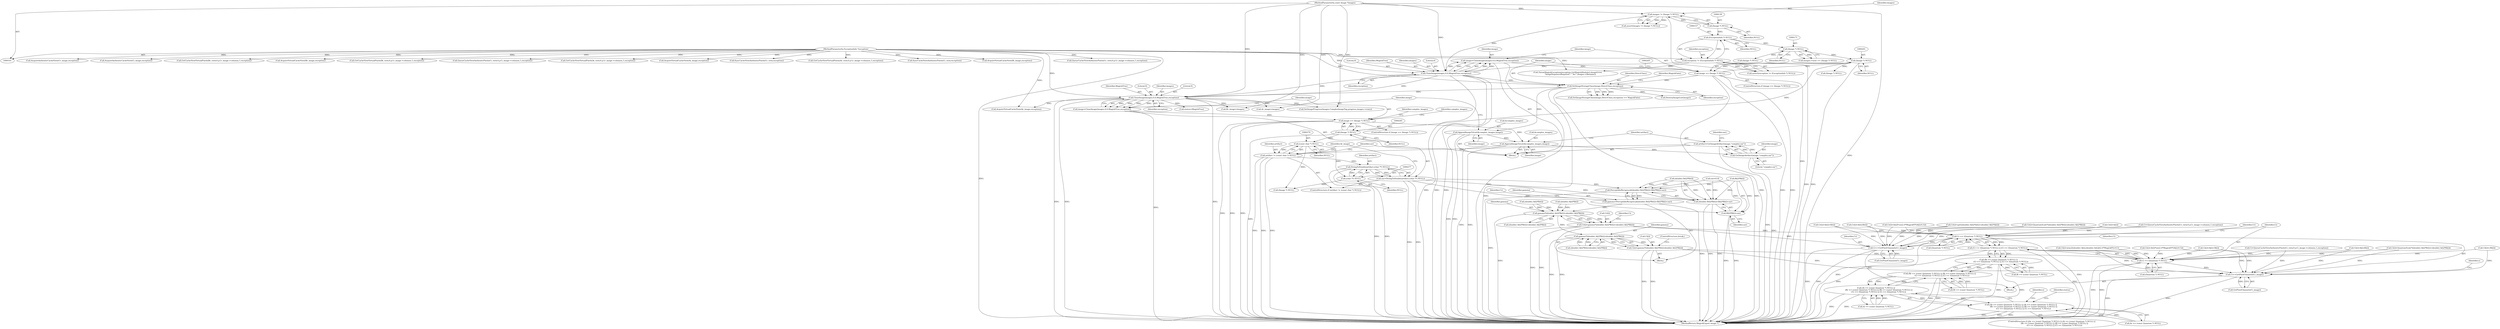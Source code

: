 digraph "0_ImageMagick_d5089971bd792311aaab5cb73460326d7ef7f32d@pointer" {
"1000274" [label="(Call,StringToDouble(artifact,(char **) NULL))"];
"1000267" [label="(Call,artifact != (const char *) NULL)"];
"1000258" [label="(Call,artifact=GetImageArtifact(image,\"complex:snr\"))"];
"1000260" [label="(Call,GetImageArtifact(image,\"complex:snr\"))"];
"1000254" [label="(Call,AppendImageToList(&complex_images,image))"];
"1000229" [label="(Call,AppendImageToList(&complex_images,image))"];
"1000209" [label="(Call,SetImageStorageClass(image,DirectClass,exception))"];
"1000198" [label="(Call,image == (Image *) NULL)"];
"1000189" [label="(Call,image=CloneImage(images,0,0,MagickTrue,exception))"];
"1000191" [label="(Call,CloneImage(images,0,0,MagickTrue,exception))"];
"1000127" [label="(Call,images != (Image *) NULL)"];
"1000102" [label="(MethodParameterIn,const Image *images)"];
"1000129" [label="(Call,(Image *) NULL)"];
"1000154" [label="(Call,exception != (ExceptionInfo *) NULL)"];
"1000104" [label="(MethodParameterIn,ExceptionInfo *exception)"];
"1000156" [label="(Call,(ExceptionInfo *) NULL)"];
"1000200" [label="(Call,(Image *) NULL)"];
"1000170" [label="(Call,(Image *) NULL)"];
"1000242" [label="(Call,image == (Image *) NULL)"];
"1000233" [label="(Call,image=CloneImage(images,0,0,MagickTrue,exception))"];
"1000235" [label="(Call,CloneImage(images,0,0,MagickTrue,exception))"];
"1000244" [label="(Call,(Image *) NULL)"];
"1000269" [label="(Call,(const char *) NULL)"];
"1000276" [label="(Call,(char **) NULL)"];
"1000272" [label="(Call,snr=StringToDouble(artifact,(char **) NULL))"];
"1000611" [label="(Call,PerceptibleReciprocal((double) Br[i]*Br[i]+Bi[i]*Bi[i]+snr))"];
"1000609" [label="(Call,gamma=PerceptibleReciprocal((double) Br[i]*Br[i]+Bi[i]*Bi[i]+snr))"];
"1000635" [label="(Call,gamma*((double) Ar[i]*Br[i]+(double) Ai[i]*Bi[i]))"];
"1000631" [label="(Call,Cr[i]=gamma*((double) Ar[i]*Br[i]+(double) Ai[i]*Bi[i]))"];
"1000517" [label="(Call,Cr == (Quantum *) NULL)"];
"1000516" [label="(Call,(Cr == (Quantum *) NULL) || (Ci == (Quantum *) NULL))"];
"1000510" [label="(Call,(Bi == (const Quantum *) NULL) ||\n        (Cr == (Quantum *) NULL) || (Ci == (Quantum *) NULL))"];
"1000504" [label="(Call,(Br == (const Quantum *) NULL) || (Bi == (const Quantum *) NULL) ||\n        (Cr == (Quantum *) NULL) || (Ci == (Quantum *) NULL))"];
"1000498" [label="(Call,(Ai == (const Quantum *) NULL) || \n        (Br == (const Quantum *) NULL) || (Bi == (const Quantum *) NULL) ||\n        (Cr == (Quantum *) NULL) || (Ci == (Quantum *) NULL))"];
"1000492" [label="(Call,(Ar == (const Quantum *) NULL) || (Ai == (const Quantum *) NULL) || \n        (Br == (const Quantum *) NULL) || (Bi == (const Quantum *) NULL) ||\n        (Cr == (Quantum *) NULL) || (Ci == (Quantum *) NULL))"];
"1000863" [label="(Call,Cr+=GetPixelChannels(Cr_image))"];
"1000660" [label="(Call,gamma*((double) Ai[i]*Br[i]-(double) Ar[i]*Bi[i]))"];
"1000656" [label="(Call,Ci[i]=gamma*((double) Ai[i]*Br[i]-(double) Ar[i]*Bi[i]))"];
"1000522" [label="(Call,Ci == (Quantum *) NULL)"];
"1000867" [label="(Call,Ci+=GetPixelChannels(Ci_image))"];
"1000612" [label="(Call,(double) Br[i]*Br[i]+Bi[i]*Bi[i]+snr)"];
"1000622" [label="(Call,Bi[i]*Bi[i]+snr)"];
"1000369" [label="(Call,AcquireVirtualCacheView(Ar_image,exception))"];
"1000607" [label="(Block,)"];
"1000471" [label="(Call,QueueCacheViewAuthenticPixels(Cr_view,0,y,Cr_image->columns,1,exception))"];
"1000239" [label="(Identifier,MagickTrue)"];
"1000303" [label="(Call,(Image *) NULL)"];
"1000273" [label="(Identifier,snr)"];
"1000193" [label="(Literal,0)"];
"1000951" [label="(MethodReturn,MagickExport Image *)"];
"1000272" [label="(Call,snr=StringToDouble(artifact,(char **) NULL))"];
"1000230" [label="(Call,&complex_images)"];
"1000498" [label="(Call,(Ai == (const Quantum *) NULL) || \n        (Br == (const Quantum *) NULL) || (Bi == (const Quantum *) NULL) ||\n        (Cr == (Quantum *) NULL) || (Ci == (Quantum *) NULL))"];
"1000499" [label="(Call,Ai == (const Quantum *) NULL)"];
"1000868" [label="(Identifier,Ci)"];
"1000275" [label="(Identifier,artifact)"];
"1000632" [label="(Call,Cr[i])"];
"1000635" [label="(Call,gamma*((double) Ar[i]*Br[i]+(double) Ai[i]*Bi[i]))"];
"1000519" [label="(Call,(Quantum *) NULL)"];
"1000209" [label="(Call,SetImageStorageClass(image,DirectClass,exception))"];
"1000235" [label="(Call,CloneImage(images,0,0,MagickTrue,exception))"];
"1000469" [label="(Call,Cr=QueueCacheViewAuthenticPixels(Cr_view,0,y,Cr_image->columns,1,exception))"];
"1000662" [label="(Call,(double) Ai[i]*Br[i]-(double) Ar[i]*Bi[i])"];
"1000534" [label="(Identifier,x)"];
"1000194" [label="(Literal,0)"];
"1000208" [label="(Call,SetImageStorageClass(image,DirectClass,exception) == MagickFalse)"];
"1000389" [label="(Call,AcquireAuthenticCacheView(Cr_image,exception))"];
"1000656" [label="(Call,Ci[i]=gamma*((double) Ai[i]*Br[i]-(double) Ar[i]*Bi[i]))"];
"1000255" [label="(Call,&complex_images)"];
"1000190" [label="(Identifier,image)"];
"1000129" [label="(Call,(Image *) NULL)"];
"1000126" [label="(Call,assert(images != (Image *) NULL))"];
"1000492" [label="(Call,(Ar == (const Quantum *) NULL) || (Ai == (const Quantum *) NULL) || \n        (Br == (const Quantum *) NULL) || (Bi == (const Quantum *) NULL) ||\n        (Cr == (Quantum *) NULL) || (Ci == (Quantum *) NULL))"];
"1000660" [label="(Call,gamma*((double) Ai[i]*Br[i]-(double) Ar[i]*Bi[i]))"];
"1000394" [label="(Call,AcquireAuthenticCacheView(Ci_image,exception))"];
"1000611" [label="(Call,PerceptibleReciprocal((double) Br[i]*Br[i]+Bi[i]*Bi[i]+snr))"];
"1000637" [label="(Call,(double) Ar[i]*Br[i]+(double) Ai[i]*Bi[i])"];
"1000232" [label="(Identifier,image)"];
"1000757" [label="(Call,Ci[i]=QuantumScale*((double) Ai[i]*Br[i]+(double) Ar[i]*Bi[i]))"];
"1000517" [label="(Call,Cr == (Quantum *) NULL)"];
"1000263" [label="(Call,snr=0.0)"];
"1000661" [label="(Identifier,gamma)"];
"1000575" [label="(Call,Ci[i]=Ai[i]+Bi[i])"];
"1000217" [label="(Call,DestroyImageList(image))"];
"1000523" [label="(Identifier,Ci)"];
"1000260" [label="(Call,GetImageArtifact(image,\"complex:snr\"))"];
"1000104" [label="(MethodParameterIn,ExceptionInfo *exception)"];
"1000204" [label="(Call,(Image *) NULL)"];
"1000262" [label="(Literal,\"complex:snr\")"];
"1000449" [label="(Call,GetCacheViewVirtualPixels(Br_view,0,y,Cr_image->columns,1,exception))"];
"1000590" [label="(Call,Cr[i]=Ar[i])"];
"1000127" [label="(Call,images != (Image *) NULL)"];
"1000196" [label="(Identifier,exception)"];
"1000261" [label="(Identifier,image)"];
"1000212" [label="(Identifier,exception)"];
"1000191" [label="(Call,CloneImage(images,0,0,MagickTrue,exception))"];
"1000867" [label="(Call,Ci+=GetPixelChannels(Ci_image))"];
"1000195" [label="(Identifier,MagickTrue)"];
"1000622" [label="(Call,Bi[i]*Bi[i]+snr)"];
"1000544" [label="(Identifier,x)"];
"1000237" [label="(Literal,0)"];
"1000156" [label="(Call,(ExceptionInfo *) NULL)"];
"1000170" [label="(Call,(Image *) NULL)"];
"1000192" [label="(Identifier,images)"];
"1000264" [label="(Identifier,snr)"];
"1000379" [label="(Call,AcquireVirtualCacheView(Br_image,exception))"];
"1000158" [label="(Identifier,NULL)"];
"1000460" [label="(Call,GetCacheViewVirtualPixels(Bi_view,0,y,Cr_image->columns,1,exception))"];
"1000256" [label="(Identifier,complex_images)"];
"1000236" [label="(Identifier,images)"];
"1000242" [label="(Call,image == (Image *) NULL)"];
"1000202" [label="(Identifier,NULL)"];
"1000153" [label="(Call,assert(exception != (ExceptionInfo *) NULL))"];
"1000482" [label="(Call,QueueCacheViewAuthenticPixels(Ci_view,0,y,Ci_image->columns,1,exception))"];
"1000155" [label="(Identifier,exception)"];
"1000249" [label="(Identifier,complex_images)"];
"1000210" [label="(Identifier,image)"];
"1000597" [label="(Call,Ci[i]=(-Bi[i]))"];
"1000438" [label="(Call,GetCacheViewVirtualPixels(Ai_view,0,y,Cr_image->columns,1,exception))"];
"1000154" [label="(Call,exception != (ExceptionInfo *) NULL)"];
"1000493" [label="(Call,Ar == (const Quantum *) NULL)"];
"1000658" [label="(Identifier,Ci)"];
"1000102" [label="(MethodParameterIn,const Image *images)"];
"1000258" [label="(Call,artifact=GetImageArtifact(image,\"complex:snr\"))"];
"1000278" [label="(Identifier,NULL)"];
"1000610" [label="(Identifier,gamma)"];
"1000865" [label="(Call,GetPixelChannels(Cr_image))"];
"1000609" [label="(Call,gamma=PerceptibleReciprocal((double) Br[i]*Br[i]+Bi[i]*Bi[i]+snr))"];
"1000681" [label="(ControlStructure,break;)"];
"1000268" [label="(Identifier,artifact)"];
"1000633" [label="(Identifier,Cr)"];
"1000732" [label="(Call,Cr[i]=QuantumScale*((double) Ar[i]*Br[i]-(double) Ai[i]*Bi[i]))"];
"1000623" [label="(Call,Bi[i]*Bi[i])"];
"1000374" [label="(Call,AcquireVirtualCacheView(Ai_image,exception))"];
"1000229" [label="(Call,AppendImageToList(&complex_images,image))"];
"1000657" [label="(Call,Ci[i])"];
"1000240" [label="(Identifier,exception)"];
"1000243" [label="(Identifier,image)"];
"1000246" [label="(Identifier,NULL)"];
"1000510" [label="(Call,(Bi == (const Quantum *) NULL) ||\n        (Cr == (Quantum *) NULL) || (Ci == (Quantum *) NULL))"];
"1000524" [label="(Call,(Quantum *) NULL)"];
"1000189" [label="(Call,image=CloneImage(images,0,0,MagickTrue,exception))"];
"1000198" [label="(Call,image == (Image *) NULL)"];
"1000882" [label="(Call,SyncCacheViewAuthenticPixels(Cr_view,exception))"];
"1000863" [label="(Call,Cr+=GetPixelChannels(Cr_image))"];
"1000259" [label="(Identifier,artifact)"];
"1000238" [label="(Literal,0)"];
"1000427" [label="(Call,GetCacheViewVirtualPixels(Ar_view,0,y,Cr_image->columns,1,exception))"];
"1000785" [label="(Call,Cr[i]=Ar[i]*cos(2.0*MagickPI*(Ai[i]-0.5)))"];
"1000612" [label="(Call,(double) Br[i]*Br[i]+Bi[i]*Bi[i]+snr)"];
"1000516" [label="(Call,(Cr == (Quantum *) NULL) || (Ci == (Quantum *) NULL))"];
"1000280" [label="(Identifier,Ar_image)"];
"1000397" [label="(Call,status=MagickTrue)"];
"1000613" [label="(Call,(double) Br[i]*Br[i])"];
"1000873" [label="(Call,SyncCacheViewAuthenticPixels(Ci_view,exception))"];
"1000684" [label="(Call,Cr[i]=sqrt((double) Ar[i]*Ar[i]+(double) Ai[i]*Ai[i]))"];
"1000257" [label="(Identifier,image)"];
"1000504" [label="(Call,(Br == (const Quantum *) NULL) || (Bi == (const Quantum *) NULL) ||\n        (Cr == (Quantum *) NULL) || (Ci == (Quantum *) NULL))"];
"1000708" [label="(Call,Ci[i]=atan2((double) Ai[i],(double) Ar[i])/(2.0*MagickPI)+0.5)"];
"1000267" [label="(Call,artifact != (const char *) NULL)"];
"1000631" [label="(Call,Cr[i]=gamma*((double) Ar[i]*Br[i]+(double) Ai[i]*Bi[i]))"];
"1000384" [label="(Call,AcquireVirtualCacheView(Bi_image,exception))"];
"1000630" [label="(Identifier,snr)"];
"1000638" [label="(Call,(double) Ar[i]*Br[i])"];
"1000128" [label="(Identifier,images)"];
"1000211" [label="(Identifier,DirectClass)"];
"1000233" [label="(Call,image=CloneImage(images,0,0,MagickTrue,exception))"];
"1000511" [label="(Call,Bi == (const Quantum *) NULL)"];
"1000241" [label="(ControlStructure,if (image == (Image *) NULL))"];
"1000271" [label="(Identifier,NULL)"];
"1000266" [label="(ControlStructure,if (artifact != (const char *) NULL))"];
"1000166" [label="(Call,images->next == (Image *) NULL)"];
"1000186" [label="(Call,(Image *) NULL)"];
"1000491" [label="(ControlStructure,if ((Ar == (const Quantum *) NULL) || (Ai == (const Quantum *) NULL) || \n        (Br == (const Quantum *) NULL) || (Bi == (const Quantum *) NULL) ||\n        (Cr == (Quantum *) NULL) || (Ci == (Quantum *) NULL)))"];
"1000518" [label="(Identifier,Cr)"];
"1000213" [label="(Identifier,MagickFalse)"];
"1000279" [label="(Call,Ar_image=images)"];
"1000172" [label="(Identifier,NULL)"];
"1000274" [label="(Call,StringToDouble(artifact,(char **) NULL))"];
"1000545" [label="(Block,)"];
"1000636" [label="(Identifier,gamma)"];
"1000564" [label="(Call,Cr[i]=Ar[i]+Br[i])"];
"1000522" [label="(Call,Ci == (Quantum *) NULL)"];
"1000803" [label="(Call,Ci[i]=Ar[i]*sin(2.0*MagickPI*(Ai[i]-0.5)))"];
"1000199" [label="(Identifier,image)"];
"1000234" [label="(Identifier,image)"];
"1000647" [label="(Call,(double) Ai[i]*Bi[i])"];
"1000276" [label="(Call,(char **) NULL)"];
"1000200" [label="(Call,(Image *) NULL)"];
"1000287" [label="(Call,Br_image=images)"];
"1000131" [label="(Identifier,NULL)"];
"1000505" [label="(Call,Br == (const Quantum *) NULL)"];
"1000824" [label="(Call,Cr[i]=Ar[i]-Br[i])"];
"1000176" [label="(Call,ThrowMagickException(exception,GetMagickModule(),ImageError,\n        \"ImageSequenceRequired\",\"`%s'\",images->filename))"];
"1000869" [label="(Call,GetPixelChannels(Ci_image))"];
"1000903" [label="(Call,SetImageProgress(images,ComplexImageTag,progress,images->rows))"];
"1000244" [label="(Call,(Image *) NULL)"];
"1000197" [label="(ControlStructure,if (image == (Image *) NULL))"];
"1000480" [label="(Call,Ci=QueueCacheViewAuthenticPixels(Ci_view,0,y,Ci_image->columns,1,exception))"];
"1000864" [label="(Identifier,Cr)"];
"1000269" [label="(Call,(const char *) NULL)"];
"1000529" [label="(Identifier,status)"];
"1000105" [label="(Block,)"];
"1000254" [label="(Call,AppendImageToList(&complex_images,image))"];
"1000835" [label="(Call,Ci[i]=Ai[i]-Bi[i])"];
"1000274" -> "1000272"  [label="AST: "];
"1000274" -> "1000276"  [label="CFG: "];
"1000275" -> "1000274"  [label="AST: "];
"1000276" -> "1000274"  [label="AST: "];
"1000272" -> "1000274"  [label="CFG: "];
"1000274" -> "1000951"  [label="DDG: "];
"1000274" -> "1000951"  [label="DDG: "];
"1000274" -> "1000272"  [label="DDG: "];
"1000274" -> "1000272"  [label="DDG: "];
"1000267" -> "1000274"  [label="DDG: "];
"1000276" -> "1000274"  [label="DDG: "];
"1000267" -> "1000266"  [label="AST: "];
"1000267" -> "1000269"  [label="CFG: "];
"1000268" -> "1000267"  [label="AST: "];
"1000269" -> "1000267"  [label="AST: "];
"1000273" -> "1000267"  [label="CFG: "];
"1000280" -> "1000267"  [label="CFG: "];
"1000267" -> "1000951"  [label="DDG: "];
"1000267" -> "1000951"  [label="DDG: "];
"1000267" -> "1000951"  [label="DDG: "];
"1000258" -> "1000267"  [label="DDG: "];
"1000269" -> "1000267"  [label="DDG: "];
"1000258" -> "1000105"  [label="AST: "];
"1000258" -> "1000260"  [label="CFG: "];
"1000259" -> "1000258"  [label="AST: "];
"1000260" -> "1000258"  [label="AST: "];
"1000264" -> "1000258"  [label="CFG: "];
"1000258" -> "1000951"  [label="DDG: "];
"1000260" -> "1000258"  [label="DDG: "];
"1000260" -> "1000258"  [label="DDG: "];
"1000260" -> "1000262"  [label="CFG: "];
"1000261" -> "1000260"  [label="AST: "];
"1000262" -> "1000260"  [label="AST: "];
"1000260" -> "1000951"  [label="DDG: "];
"1000254" -> "1000260"  [label="DDG: "];
"1000254" -> "1000105"  [label="AST: "];
"1000254" -> "1000257"  [label="CFG: "];
"1000255" -> "1000254"  [label="AST: "];
"1000257" -> "1000254"  [label="AST: "];
"1000259" -> "1000254"  [label="CFG: "];
"1000254" -> "1000951"  [label="DDG: "];
"1000254" -> "1000951"  [label="DDG: "];
"1000229" -> "1000254"  [label="DDG: "];
"1000242" -> "1000254"  [label="DDG: "];
"1000229" -> "1000105"  [label="AST: "];
"1000229" -> "1000232"  [label="CFG: "];
"1000230" -> "1000229"  [label="AST: "];
"1000232" -> "1000229"  [label="AST: "];
"1000234" -> "1000229"  [label="CFG: "];
"1000229" -> "1000951"  [label="DDG: "];
"1000229" -> "1000951"  [label="DDG: "];
"1000209" -> "1000229"  [label="DDG: "];
"1000209" -> "1000208"  [label="AST: "];
"1000209" -> "1000212"  [label="CFG: "];
"1000210" -> "1000209"  [label="AST: "];
"1000211" -> "1000209"  [label="AST: "];
"1000212" -> "1000209"  [label="AST: "];
"1000213" -> "1000209"  [label="CFG: "];
"1000209" -> "1000951"  [label="DDG: "];
"1000209" -> "1000951"  [label="DDG: "];
"1000209" -> "1000208"  [label="DDG: "];
"1000209" -> "1000208"  [label="DDG: "];
"1000209" -> "1000208"  [label="DDG: "];
"1000198" -> "1000209"  [label="DDG: "];
"1000191" -> "1000209"  [label="DDG: "];
"1000104" -> "1000209"  [label="DDG: "];
"1000209" -> "1000217"  [label="DDG: "];
"1000209" -> "1000235"  [label="DDG: "];
"1000198" -> "1000197"  [label="AST: "];
"1000198" -> "1000200"  [label="CFG: "];
"1000199" -> "1000198"  [label="AST: "];
"1000200" -> "1000198"  [label="AST: "];
"1000205" -> "1000198"  [label="CFG: "];
"1000210" -> "1000198"  [label="CFG: "];
"1000198" -> "1000951"  [label="DDG: "];
"1000198" -> "1000951"  [label="DDG: "];
"1000198" -> "1000951"  [label="DDG: "];
"1000189" -> "1000198"  [label="DDG: "];
"1000200" -> "1000198"  [label="DDG: "];
"1000189" -> "1000105"  [label="AST: "];
"1000189" -> "1000191"  [label="CFG: "];
"1000190" -> "1000189"  [label="AST: "];
"1000191" -> "1000189"  [label="AST: "];
"1000199" -> "1000189"  [label="CFG: "];
"1000189" -> "1000951"  [label="DDG: "];
"1000191" -> "1000189"  [label="DDG: "];
"1000191" -> "1000189"  [label="DDG: "];
"1000191" -> "1000189"  [label="DDG: "];
"1000191" -> "1000189"  [label="DDG: "];
"1000191" -> "1000196"  [label="CFG: "];
"1000192" -> "1000191"  [label="AST: "];
"1000193" -> "1000191"  [label="AST: "];
"1000194" -> "1000191"  [label="AST: "];
"1000195" -> "1000191"  [label="AST: "];
"1000196" -> "1000191"  [label="AST: "];
"1000191" -> "1000951"  [label="DDG: "];
"1000191" -> "1000951"  [label="DDG: "];
"1000191" -> "1000951"  [label="DDG: "];
"1000127" -> "1000191"  [label="DDG: "];
"1000102" -> "1000191"  [label="DDG: "];
"1000154" -> "1000191"  [label="DDG: "];
"1000104" -> "1000191"  [label="DDG: "];
"1000191" -> "1000235"  [label="DDG: "];
"1000191" -> "1000235"  [label="DDG: "];
"1000127" -> "1000126"  [label="AST: "];
"1000127" -> "1000129"  [label="CFG: "];
"1000128" -> "1000127"  [label="AST: "];
"1000129" -> "1000127"  [label="AST: "];
"1000126" -> "1000127"  [label="CFG: "];
"1000127" -> "1000951"  [label="DDG: "];
"1000127" -> "1000126"  [label="DDG: "];
"1000127" -> "1000126"  [label="DDG: "];
"1000102" -> "1000127"  [label="DDG: "];
"1000129" -> "1000127"  [label="DDG: "];
"1000102" -> "1000101"  [label="AST: "];
"1000102" -> "1000951"  [label="DDG: "];
"1000102" -> "1000235"  [label="DDG: "];
"1000102" -> "1000279"  [label="DDG: "];
"1000102" -> "1000287"  [label="DDG: "];
"1000102" -> "1000903"  [label="DDG: "];
"1000129" -> "1000131"  [label="CFG: "];
"1000130" -> "1000129"  [label="AST: "];
"1000131" -> "1000129"  [label="AST: "];
"1000129" -> "1000156"  [label="DDG: "];
"1000154" -> "1000153"  [label="AST: "];
"1000154" -> "1000156"  [label="CFG: "];
"1000155" -> "1000154"  [label="AST: "];
"1000156" -> "1000154"  [label="AST: "];
"1000153" -> "1000154"  [label="CFG: "];
"1000154" -> "1000951"  [label="DDG: "];
"1000154" -> "1000153"  [label="DDG: "];
"1000154" -> "1000153"  [label="DDG: "];
"1000104" -> "1000154"  [label="DDG: "];
"1000156" -> "1000154"  [label="DDG: "];
"1000154" -> "1000176"  [label="DDG: "];
"1000104" -> "1000101"  [label="AST: "];
"1000104" -> "1000951"  [label="DDG: "];
"1000104" -> "1000176"  [label="DDG: "];
"1000104" -> "1000235"  [label="DDG: "];
"1000104" -> "1000369"  [label="DDG: "];
"1000104" -> "1000374"  [label="DDG: "];
"1000104" -> "1000379"  [label="DDG: "];
"1000104" -> "1000384"  [label="DDG: "];
"1000104" -> "1000389"  [label="DDG: "];
"1000104" -> "1000394"  [label="DDG: "];
"1000104" -> "1000427"  [label="DDG: "];
"1000104" -> "1000438"  [label="DDG: "];
"1000104" -> "1000449"  [label="DDG: "];
"1000104" -> "1000460"  [label="DDG: "];
"1000104" -> "1000471"  [label="DDG: "];
"1000104" -> "1000482"  [label="DDG: "];
"1000104" -> "1000873"  [label="DDG: "];
"1000104" -> "1000882"  [label="DDG: "];
"1000156" -> "1000158"  [label="CFG: "];
"1000157" -> "1000156"  [label="AST: "];
"1000158" -> "1000156"  [label="AST: "];
"1000156" -> "1000170"  [label="DDG: "];
"1000200" -> "1000202"  [label="CFG: "];
"1000201" -> "1000200"  [label="AST: "];
"1000202" -> "1000200"  [label="AST: "];
"1000200" -> "1000951"  [label="DDG: "];
"1000170" -> "1000200"  [label="DDG: "];
"1000200" -> "1000204"  [label="DDG: "];
"1000200" -> "1000244"  [label="DDG: "];
"1000170" -> "1000166"  [label="AST: "];
"1000170" -> "1000172"  [label="CFG: "];
"1000171" -> "1000170"  [label="AST: "];
"1000172" -> "1000170"  [label="AST: "];
"1000166" -> "1000170"  [label="CFG: "];
"1000170" -> "1000166"  [label="DDG: "];
"1000170" -> "1000186"  [label="DDG: "];
"1000242" -> "1000241"  [label="AST: "];
"1000242" -> "1000244"  [label="CFG: "];
"1000243" -> "1000242"  [label="AST: "];
"1000244" -> "1000242"  [label="AST: "];
"1000249" -> "1000242"  [label="CFG: "];
"1000256" -> "1000242"  [label="CFG: "];
"1000242" -> "1000951"  [label="DDG: "];
"1000242" -> "1000951"  [label="DDG: "];
"1000242" -> "1000951"  [label="DDG: "];
"1000233" -> "1000242"  [label="DDG: "];
"1000244" -> "1000242"  [label="DDG: "];
"1000233" -> "1000105"  [label="AST: "];
"1000233" -> "1000235"  [label="CFG: "];
"1000234" -> "1000233"  [label="AST: "];
"1000235" -> "1000233"  [label="AST: "];
"1000243" -> "1000233"  [label="CFG: "];
"1000233" -> "1000951"  [label="DDG: "];
"1000235" -> "1000233"  [label="DDG: "];
"1000235" -> "1000233"  [label="DDG: "];
"1000235" -> "1000233"  [label="DDG: "];
"1000235" -> "1000233"  [label="DDG: "];
"1000235" -> "1000240"  [label="CFG: "];
"1000236" -> "1000235"  [label="AST: "];
"1000237" -> "1000235"  [label="AST: "];
"1000238" -> "1000235"  [label="AST: "];
"1000239" -> "1000235"  [label="AST: "];
"1000240" -> "1000235"  [label="AST: "];
"1000235" -> "1000951"  [label="DDG: "];
"1000235" -> "1000951"  [label="DDG: "];
"1000235" -> "1000951"  [label="DDG: "];
"1000235" -> "1000279"  [label="DDG: "];
"1000235" -> "1000287"  [label="DDG: "];
"1000235" -> "1000369"  [label="DDG: "];
"1000235" -> "1000397"  [label="DDG: "];
"1000235" -> "1000903"  [label="DDG: "];
"1000244" -> "1000246"  [label="CFG: "];
"1000245" -> "1000244"  [label="AST: "];
"1000246" -> "1000244"  [label="AST: "];
"1000244" -> "1000951"  [label="DDG: "];
"1000244" -> "1000269"  [label="DDG: "];
"1000269" -> "1000271"  [label="CFG: "];
"1000270" -> "1000269"  [label="AST: "];
"1000271" -> "1000269"  [label="AST: "];
"1000269" -> "1000276"  [label="DDG: "];
"1000269" -> "1000303"  [label="DDG: "];
"1000276" -> "1000278"  [label="CFG: "];
"1000277" -> "1000276"  [label="AST: "];
"1000278" -> "1000276"  [label="AST: "];
"1000276" -> "1000303"  [label="DDG: "];
"1000272" -> "1000266"  [label="AST: "];
"1000273" -> "1000272"  [label="AST: "];
"1000280" -> "1000272"  [label="CFG: "];
"1000272" -> "1000951"  [label="DDG: "];
"1000272" -> "1000951"  [label="DDG: "];
"1000272" -> "1000611"  [label="DDG: "];
"1000272" -> "1000612"  [label="DDG: "];
"1000272" -> "1000622"  [label="DDG: "];
"1000611" -> "1000609"  [label="AST: "];
"1000611" -> "1000612"  [label="CFG: "];
"1000612" -> "1000611"  [label="AST: "];
"1000609" -> "1000611"  [label="CFG: "];
"1000611" -> "1000951"  [label="DDG: "];
"1000611" -> "1000609"  [label="DDG: "];
"1000613" -> "1000611"  [label="DDG: "];
"1000613" -> "1000611"  [label="DDG: "];
"1000623" -> "1000611"  [label="DDG: "];
"1000263" -> "1000611"  [label="DDG: "];
"1000609" -> "1000607"  [label="AST: "];
"1000610" -> "1000609"  [label="AST: "];
"1000633" -> "1000609"  [label="CFG: "];
"1000609" -> "1000951"  [label="DDG: "];
"1000609" -> "1000635"  [label="DDG: "];
"1000635" -> "1000631"  [label="AST: "];
"1000635" -> "1000637"  [label="CFG: "];
"1000636" -> "1000635"  [label="AST: "];
"1000637" -> "1000635"  [label="AST: "];
"1000631" -> "1000635"  [label="CFG: "];
"1000635" -> "1000951"  [label="DDG: "];
"1000635" -> "1000631"  [label="DDG: "];
"1000635" -> "1000631"  [label="DDG: "];
"1000638" -> "1000635"  [label="DDG: "];
"1000638" -> "1000635"  [label="DDG: "];
"1000647" -> "1000635"  [label="DDG: "];
"1000647" -> "1000635"  [label="DDG: "];
"1000635" -> "1000660"  [label="DDG: "];
"1000631" -> "1000607"  [label="AST: "];
"1000632" -> "1000631"  [label="AST: "];
"1000658" -> "1000631"  [label="CFG: "];
"1000631" -> "1000951"  [label="DDG: "];
"1000631" -> "1000951"  [label="DDG: "];
"1000631" -> "1000517"  [label="DDG: "];
"1000631" -> "1000863"  [label="DDG: "];
"1000517" -> "1000516"  [label="AST: "];
"1000517" -> "1000519"  [label="CFG: "];
"1000518" -> "1000517"  [label="AST: "];
"1000519" -> "1000517"  [label="AST: "];
"1000523" -> "1000517"  [label="CFG: "];
"1000516" -> "1000517"  [label="CFG: "];
"1000517" -> "1000951"  [label="DDG: "];
"1000517" -> "1000951"  [label="DDG: "];
"1000517" -> "1000516"  [label="DDG: "];
"1000517" -> "1000516"  [label="DDG: "];
"1000684" -> "1000517"  [label="DDG: "];
"1000785" -> "1000517"  [label="DDG: "];
"1000590" -> "1000517"  [label="DDG: "];
"1000564" -> "1000517"  [label="DDG: "];
"1000824" -> "1000517"  [label="DDG: "];
"1000469" -> "1000517"  [label="DDG: "];
"1000732" -> "1000517"  [label="DDG: "];
"1000519" -> "1000517"  [label="DDG: "];
"1000517" -> "1000863"  [label="DDG: "];
"1000516" -> "1000510"  [label="AST: "];
"1000516" -> "1000522"  [label="CFG: "];
"1000522" -> "1000516"  [label="AST: "];
"1000510" -> "1000516"  [label="CFG: "];
"1000516" -> "1000951"  [label="DDG: "];
"1000516" -> "1000951"  [label="DDG: "];
"1000516" -> "1000510"  [label="DDG: "];
"1000516" -> "1000510"  [label="DDG: "];
"1000522" -> "1000516"  [label="DDG: "];
"1000522" -> "1000516"  [label="DDG: "];
"1000510" -> "1000504"  [label="AST: "];
"1000510" -> "1000511"  [label="CFG: "];
"1000511" -> "1000510"  [label="AST: "];
"1000504" -> "1000510"  [label="CFG: "];
"1000510" -> "1000951"  [label="DDG: "];
"1000510" -> "1000951"  [label="DDG: "];
"1000510" -> "1000504"  [label="DDG: "];
"1000510" -> "1000504"  [label="DDG: "];
"1000511" -> "1000510"  [label="DDG: "];
"1000511" -> "1000510"  [label="DDG: "];
"1000504" -> "1000498"  [label="AST: "];
"1000504" -> "1000505"  [label="CFG: "];
"1000505" -> "1000504"  [label="AST: "];
"1000498" -> "1000504"  [label="CFG: "];
"1000504" -> "1000951"  [label="DDG: "];
"1000504" -> "1000951"  [label="DDG: "];
"1000504" -> "1000498"  [label="DDG: "];
"1000504" -> "1000498"  [label="DDG: "];
"1000505" -> "1000504"  [label="DDG: "];
"1000505" -> "1000504"  [label="DDG: "];
"1000498" -> "1000492"  [label="AST: "];
"1000498" -> "1000499"  [label="CFG: "];
"1000499" -> "1000498"  [label="AST: "];
"1000492" -> "1000498"  [label="CFG: "];
"1000498" -> "1000951"  [label="DDG: "];
"1000498" -> "1000951"  [label="DDG: "];
"1000498" -> "1000492"  [label="DDG: "];
"1000498" -> "1000492"  [label="DDG: "];
"1000499" -> "1000498"  [label="DDG: "];
"1000499" -> "1000498"  [label="DDG: "];
"1000492" -> "1000491"  [label="AST: "];
"1000492" -> "1000493"  [label="CFG: "];
"1000493" -> "1000492"  [label="AST: "];
"1000529" -> "1000492"  [label="CFG: "];
"1000534" -> "1000492"  [label="CFG: "];
"1000492" -> "1000951"  [label="DDG: "];
"1000492" -> "1000951"  [label="DDG: "];
"1000492" -> "1000951"  [label="DDG: "];
"1000493" -> "1000492"  [label="DDG: "];
"1000493" -> "1000492"  [label="DDG: "];
"1000863" -> "1000545"  [label="AST: "];
"1000863" -> "1000865"  [label="CFG: "];
"1000864" -> "1000863"  [label="AST: "];
"1000865" -> "1000863"  [label="AST: "];
"1000868" -> "1000863"  [label="CFG: "];
"1000863" -> "1000951"  [label="DDG: "];
"1000863" -> "1000951"  [label="DDG: "];
"1000865" -> "1000863"  [label="DDG: "];
"1000684" -> "1000863"  [label="DDG: "];
"1000590" -> "1000863"  [label="DDG: "];
"1000564" -> "1000863"  [label="DDG: "];
"1000824" -> "1000863"  [label="DDG: "];
"1000469" -> "1000863"  [label="DDG: "];
"1000732" -> "1000863"  [label="DDG: "];
"1000785" -> "1000863"  [label="DDG: "];
"1000660" -> "1000656"  [label="AST: "];
"1000660" -> "1000662"  [label="CFG: "];
"1000661" -> "1000660"  [label="AST: "];
"1000662" -> "1000660"  [label="AST: "];
"1000656" -> "1000660"  [label="CFG: "];
"1000660" -> "1000951"  [label="DDG: "];
"1000660" -> "1000951"  [label="DDG: "];
"1000660" -> "1000656"  [label="DDG: "];
"1000660" -> "1000656"  [label="DDG: "];
"1000662" -> "1000660"  [label="DDG: "];
"1000662" -> "1000660"  [label="DDG: "];
"1000656" -> "1000607"  [label="AST: "];
"1000657" -> "1000656"  [label="AST: "];
"1000681" -> "1000656"  [label="CFG: "];
"1000656" -> "1000951"  [label="DDG: "];
"1000656" -> "1000951"  [label="DDG: "];
"1000656" -> "1000522"  [label="DDG: "];
"1000656" -> "1000867"  [label="DDG: "];
"1000522" -> "1000524"  [label="CFG: "];
"1000523" -> "1000522"  [label="AST: "];
"1000524" -> "1000522"  [label="AST: "];
"1000522" -> "1000951"  [label="DDG: "];
"1000522" -> "1000951"  [label="DDG: "];
"1000708" -> "1000522"  [label="DDG: "];
"1000757" -> "1000522"  [label="DDG: "];
"1000597" -> "1000522"  [label="DDG: "];
"1000835" -> "1000522"  [label="DDG: "];
"1000803" -> "1000522"  [label="DDG: "];
"1000480" -> "1000522"  [label="DDG: "];
"1000575" -> "1000522"  [label="DDG: "];
"1000524" -> "1000522"  [label="DDG: "];
"1000522" -> "1000867"  [label="DDG: "];
"1000867" -> "1000545"  [label="AST: "];
"1000867" -> "1000869"  [label="CFG: "];
"1000868" -> "1000867"  [label="AST: "];
"1000869" -> "1000867"  [label="AST: "];
"1000544" -> "1000867"  [label="CFG: "];
"1000867" -> "1000951"  [label="DDG: "];
"1000867" -> "1000951"  [label="DDG: "];
"1000869" -> "1000867"  [label="DDG: "];
"1000708" -> "1000867"  [label="DDG: "];
"1000757" -> "1000867"  [label="DDG: "];
"1000597" -> "1000867"  [label="DDG: "];
"1000835" -> "1000867"  [label="DDG: "];
"1000480" -> "1000867"  [label="DDG: "];
"1000803" -> "1000867"  [label="DDG: "];
"1000575" -> "1000867"  [label="DDG: "];
"1000612" -> "1000622"  [label="CFG: "];
"1000613" -> "1000612"  [label="AST: "];
"1000622" -> "1000612"  [label="AST: "];
"1000612" -> "1000951"  [label="DDG: "];
"1000612" -> "1000951"  [label="DDG: "];
"1000613" -> "1000612"  [label="DDG: "];
"1000613" -> "1000612"  [label="DDG: "];
"1000623" -> "1000612"  [label="DDG: "];
"1000263" -> "1000612"  [label="DDG: "];
"1000622" -> "1000630"  [label="CFG: "];
"1000623" -> "1000622"  [label="AST: "];
"1000630" -> "1000622"  [label="AST: "];
"1000622" -> "1000951"  [label="DDG: "];
"1000622" -> "1000951"  [label="DDG: "];
"1000623" -> "1000622"  [label="DDG: "];
"1000263" -> "1000622"  [label="DDG: "];
}
